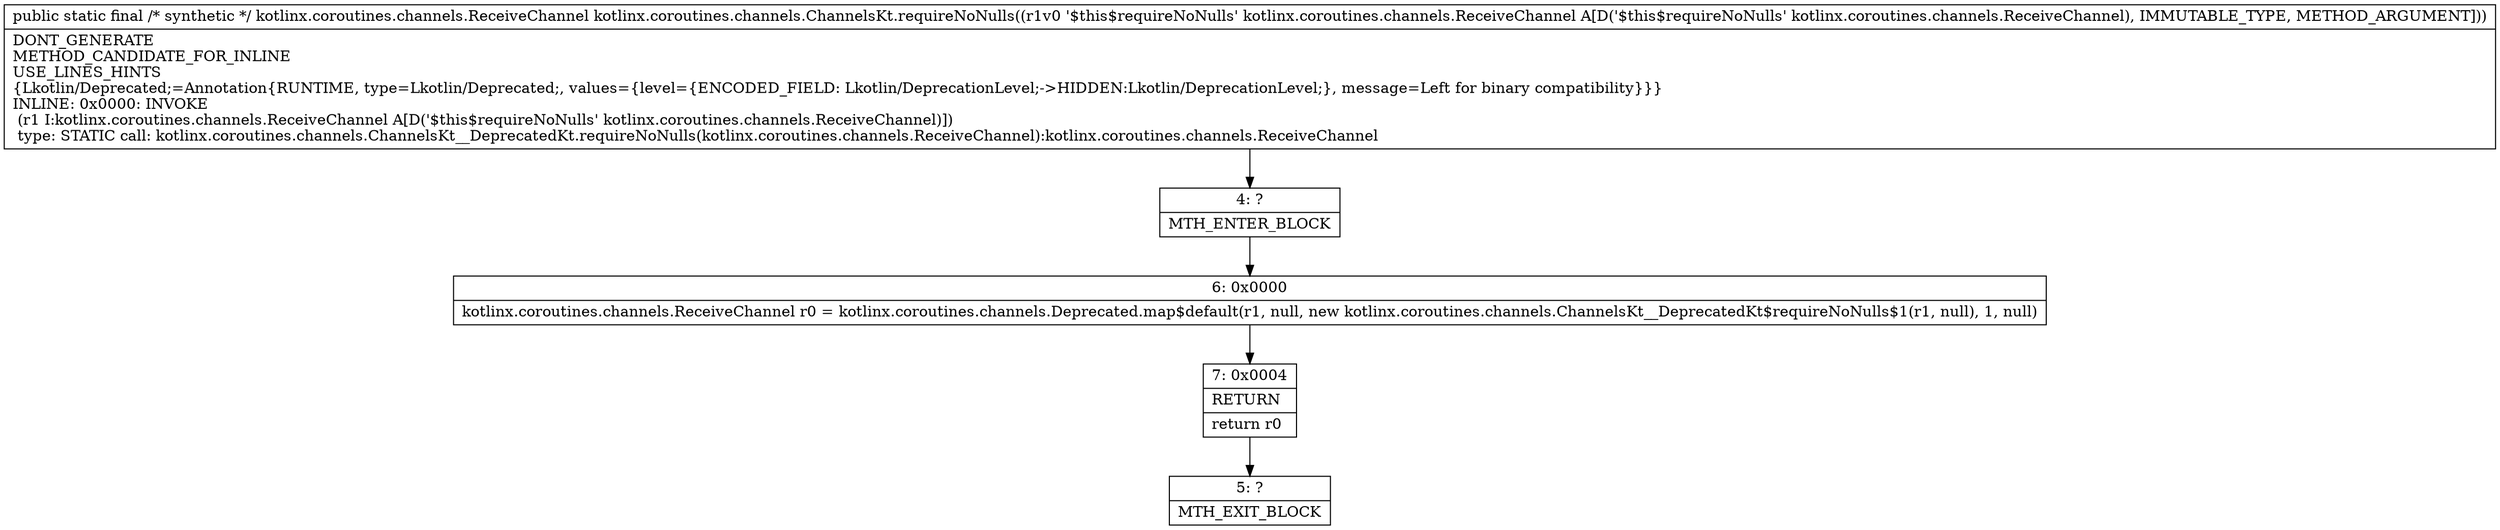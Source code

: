 digraph "CFG forkotlinx.coroutines.channels.ChannelsKt.requireNoNulls(Lkotlinx\/coroutines\/channels\/ReceiveChannel;)Lkotlinx\/coroutines\/channels\/ReceiveChannel;" {
Node_4 [shape=record,label="{4\:\ ?|MTH_ENTER_BLOCK\l}"];
Node_6 [shape=record,label="{6\:\ 0x0000|kotlinx.coroutines.channels.ReceiveChannel r0 = kotlinx.coroutines.channels.Deprecated.map$default(r1, null, new kotlinx.coroutines.channels.ChannelsKt__DeprecatedKt$requireNoNulls$1(r1, null), 1, null)\l}"];
Node_7 [shape=record,label="{7\:\ 0x0004|RETURN\l|return r0\l}"];
Node_5 [shape=record,label="{5\:\ ?|MTH_EXIT_BLOCK\l}"];
MethodNode[shape=record,label="{public static final \/* synthetic *\/ kotlinx.coroutines.channels.ReceiveChannel kotlinx.coroutines.channels.ChannelsKt.requireNoNulls((r1v0 '$this$requireNoNulls' kotlinx.coroutines.channels.ReceiveChannel A[D('$this$requireNoNulls' kotlinx.coroutines.channels.ReceiveChannel), IMMUTABLE_TYPE, METHOD_ARGUMENT]))  | DONT_GENERATE\lMETHOD_CANDIDATE_FOR_INLINE\lUSE_LINES_HINTS\l\{Lkotlin\/Deprecated;=Annotation\{RUNTIME, type=Lkotlin\/Deprecated;, values=\{level=\{ENCODED_FIELD: Lkotlin\/DeprecationLevel;\-\>HIDDEN:Lkotlin\/DeprecationLevel;\}, message=Left for binary compatibility\}\}\}\lINLINE: 0x0000: INVOKE  \l  (r1 I:kotlinx.coroutines.channels.ReceiveChannel A[D('$this$requireNoNulls' kotlinx.coroutines.channels.ReceiveChannel)])\l type: STATIC call: kotlinx.coroutines.channels.ChannelsKt__DeprecatedKt.requireNoNulls(kotlinx.coroutines.channels.ReceiveChannel):kotlinx.coroutines.channels.ReceiveChannel\l}"];
MethodNode -> Node_4;Node_4 -> Node_6;
Node_6 -> Node_7;
Node_7 -> Node_5;
}


